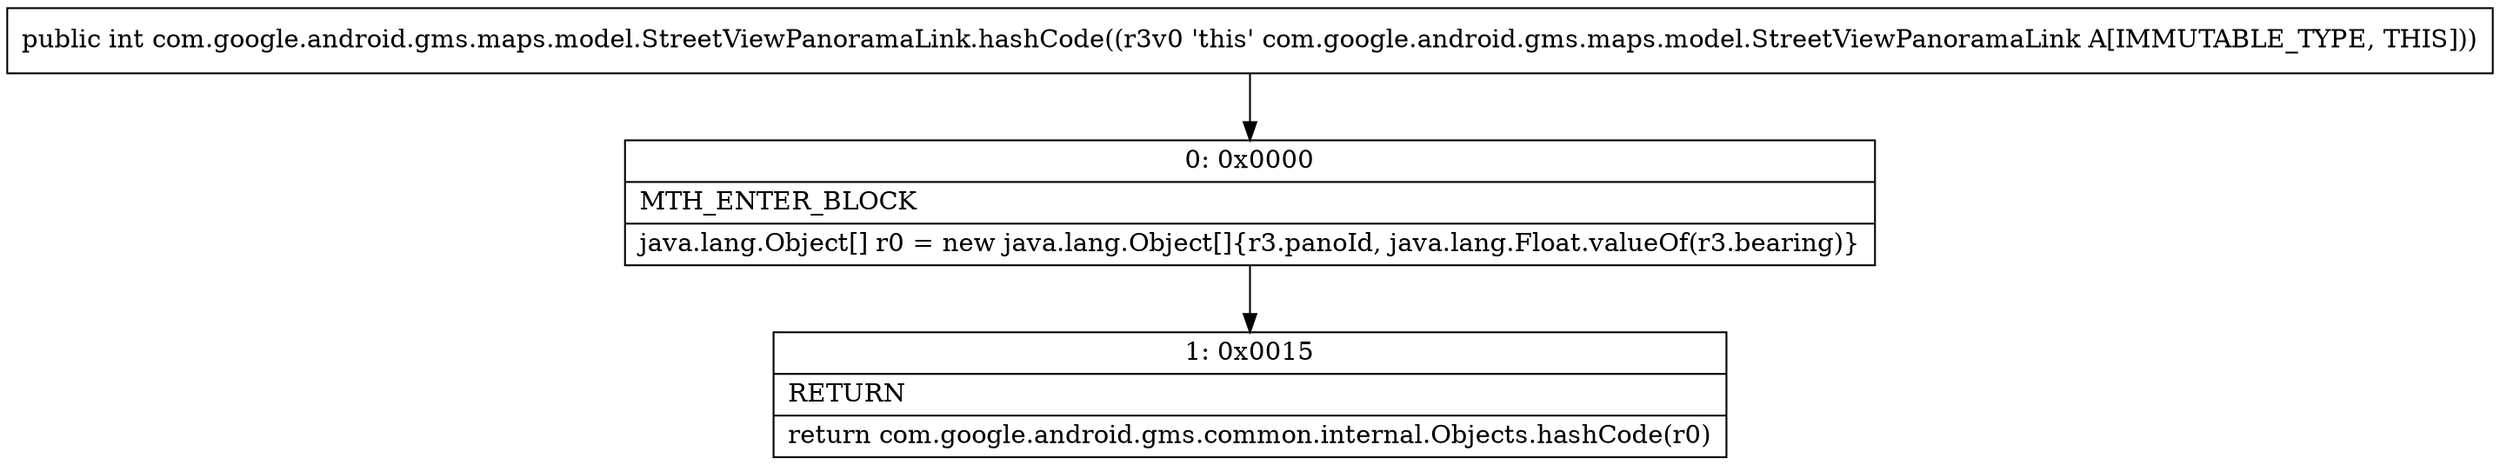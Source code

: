 digraph "CFG forcom.google.android.gms.maps.model.StreetViewPanoramaLink.hashCode()I" {
Node_0 [shape=record,label="{0\:\ 0x0000|MTH_ENTER_BLOCK\l|java.lang.Object[] r0 = new java.lang.Object[]\{r3.panoId, java.lang.Float.valueOf(r3.bearing)\}\l}"];
Node_1 [shape=record,label="{1\:\ 0x0015|RETURN\l|return com.google.android.gms.common.internal.Objects.hashCode(r0)\l}"];
MethodNode[shape=record,label="{public int com.google.android.gms.maps.model.StreetViewPanoramaLink.hashCode((r3v0 'this' com.google.android.gms.maps.model.StreetViewPanoramaLink A[IMMUTABLE_TYPE, THIS])) }"];
MethodNode -> Node_0;
Node_0 -> Node_1;
}

